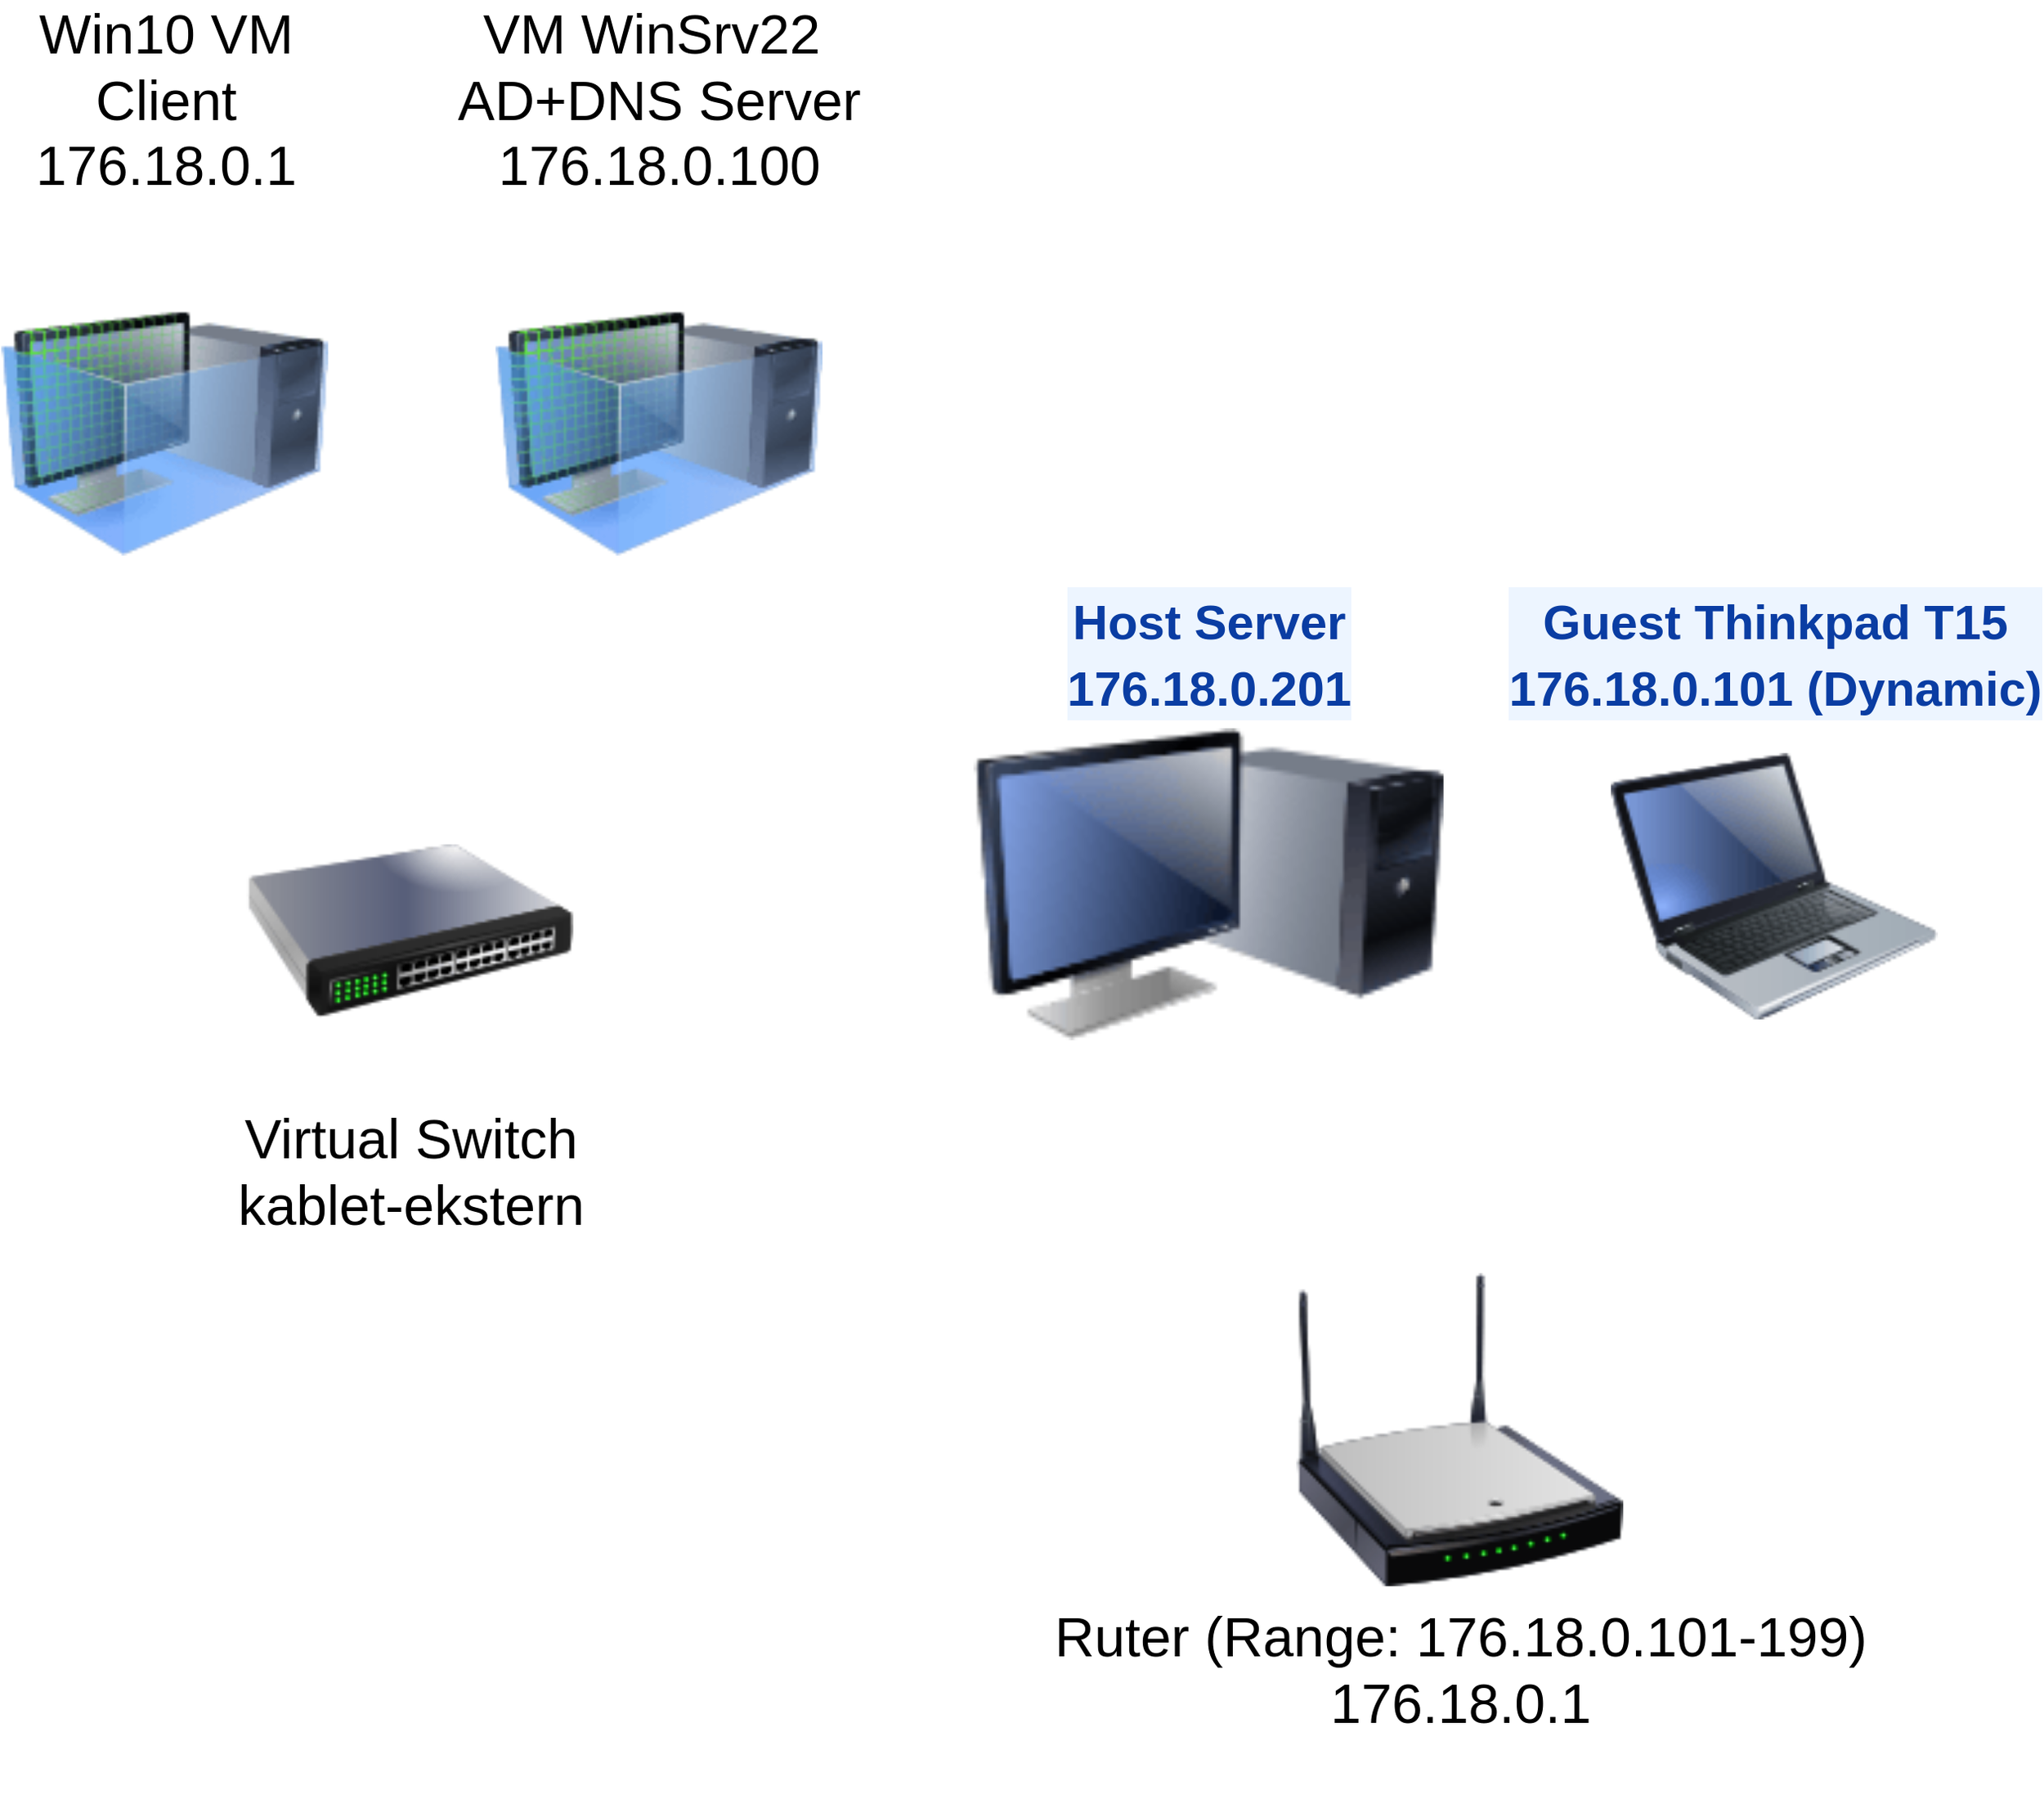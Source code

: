 <mxfile border="50" scale="3" compressed="false" locked="false" version="27.0.6">
  <diagram name="Blank" id="YmL12bMKpDGza6XwsDPr">
    <mxGraphModel dx="3598" dy="1144" grid="0" gridSize="10" guides="1" tooltips="1" connect="1" arrows="1" fold="1" page="1" pageScale="1" pageWidth="1920" pageHeight="1200" background="none" math="1" shadow="0">
      <root>
        <mxCell id="X5NqExCQtvZxIxQ7pmgY-0" />
        <mxCell id="1" parent="X5NqExCQtvZxIxQ7pmgY-0" />
        <mxCell id="RQWYkfMna11lt7Jn4iXC-1" value="" style="group;fontSize=34;" parent="1" vertex="1" connectable="0">
          <mxGeometry x="-1557.21" y="192" width="1193.77" height="816" as="geometry" />
        </mxCell>
        <mxCell id="jsnIF1tEi3C4ULb17azO-1" value="&lt;div&gt;Ruter (Range: 176.18.0.101-199)&lt;br&gt;176.18.0.1&lt;/div&gt;&lt;div&gt;&lt;br&gt;&lt;/div&gt;" style="image;html=1;image=img/lib/clip_art/networking/Wireless_Router_N_128x128.png;fontSize=34;" parent="RQWYkfMna11lt7Jn4iXC-1" vertex="1">
          <mxGeometry x="798.365" y="614.519" width="201.48" height="201.481" as="geometry" />
        </mxCell>
        <object label="&lt;div class=&quot;ewa-rteLine&quot;&gt;&lt;font style=&quot;font-size: 30px;&quot;&gt;Host Server&lt;/font&gt;&lt;/div&gt;&lt;div class=&quot;ewa-rteLine&quot;&gt;&lt;font style=&quot;font-size: 30px;&quot;&gt;176.18.0.201&lt;/font&gt;&lt;/div&gt;" placeholders="1" id="jsnIF1tEi3C4ULb17azO-5">
          <mxCell style="image;html=1;image=img/lib/clip_art/computers/Monitor_Tower_128x128.png;fontFamily=Helvetica;fontSize=34;fontColor=#0A3DA3;align=center;strokeWidth=2;fillColor=#EDF5FF;fontStyle=1;verticalAlign=bottom;strokeColor=none;labelBackgroundColor=#EDF5FF;labelBorderColor=none;labelPosition=center;verticalLabelPosition=top;" parent="RQWYkfMna11lt7Jn4iXC-1" vertex="1">
            <mxGeometry x="599.404" y="279.556" width="289.628" height="198.963" as="geometry" />
          </mxCell>
        </object>
        <object label="&lt;div&gt;&lt;font style=&quot;font-size: 30px;&quot;&gt;Guest Thinkpad T15&lt;/font&gt;&lt;/div&gt;&lt;div class=&quot;ewa-rteLine&quot;&gt;&lt;font style=&quot;font-size: 30px;&quot;&gt;176.18.0.101 (Dynamic)&lt;/font&gt;&lt;/div&gt;" placeholders="1" id="jsnIF1tEi3C4ULb17azO-6">
          <mxCell style="image;html=1;image=img/lib/clip_art/computers/Laptop_128x128.png;fontFamily=Helvetica;fontSize=34;fontColor=#0A3DA3;align=center;strokeWidth=2;fillColor=#EDF5FF;fontStyle=1;verticalAlign=bottom;strokeColor=none;labelBackgroundColor=#EDF5FF;labelBorderColor=none;labelPosition=center;verticalLabelPosition=top;" parent="RQWYkfMna11lt7Jn4iXC-1" vertex="1">
            <mxGeometry x="992.29" y="279.556" width="201.48" height="201.481" as="geometry" />
          </mxCell>
        </object>
        <mxCell id="jsnIF1tEi3C4ULb17azO-8" value="&lt;div&gt;Win10 VM&lt;/div&gt;&lt;div&gt;Client&lt;/div&gt;&lt;div&gt;&lt;div class=&quot;ewa-rteLine&quot;&gt;176.18.0.1&lt;/div&gt;&lt;br&gt;&lt;/div&gt;" style="image;html=1;image=img/lib/clip_art/computers/Virtual_Machine_128x128.png;labelPosition=center;verticalLabelPosition=top;align=center;verticalAlign=bottom;fontSize=34;" parent="RQWYkfMna11lt7Jn4iXC-1" vertex="1">
          <mxGeometry width="201.48" height="201.481" as="geometry" />
        </mxCell>
        <mxCell id="jsnIF1tEi3C4ULb17azO-9" value="&lt;div&gt;VM WinSrv22&amp;nbsp;&lt;/div&gt;&lt;div&gt;AD+DNS Server &lt;br&gt;&lt;/div&gt;&lt;div&gt;&lt;div class=&quot;ewa-rteLine&quot;&gt;176.18.0.100&lt;/div&gt;&lt;br&gt;&lt;/div&gt;" style="image;html=1;image=img/lib/clip_art/computers/Virtual_Machine_128x128.png;labelPosition=center;verticalLabelPosition=top;align=center;verticalAlign=bottom;fontSize=34;" parent="RQWYkfMna11lt7Jn4iXC-1" vertex="1">
          <mxGeometry x="304.739" width="201.48" height="201.481" as="geometry" />
        </mxCell>
        <mxCell id="pqWIpFZJdEByylqMywa0-14" value="&lt;div&gt;Virtual Switch&lt;/div&gt;&lt;div&gt;kablet-ekstern&lt;/div&gt;" style="image;html=1;image=img/lib/clip_art/networking/Switch_128x128.png;fontSize=34;movable=1;resizable=1;rotatable=1;deletable=1;editable=1;locked=0;connectable=1;" parent="RQWYkfMna11lt7Jn4iXC-1" vertex="1">
          <mxGeometry x="151.11" y="307.259" width="201.48" height="201.481" as="geometry" />
        </mxCell>
      </root>
    </mxGraphModel>
  </diagram>
</mxfile>
